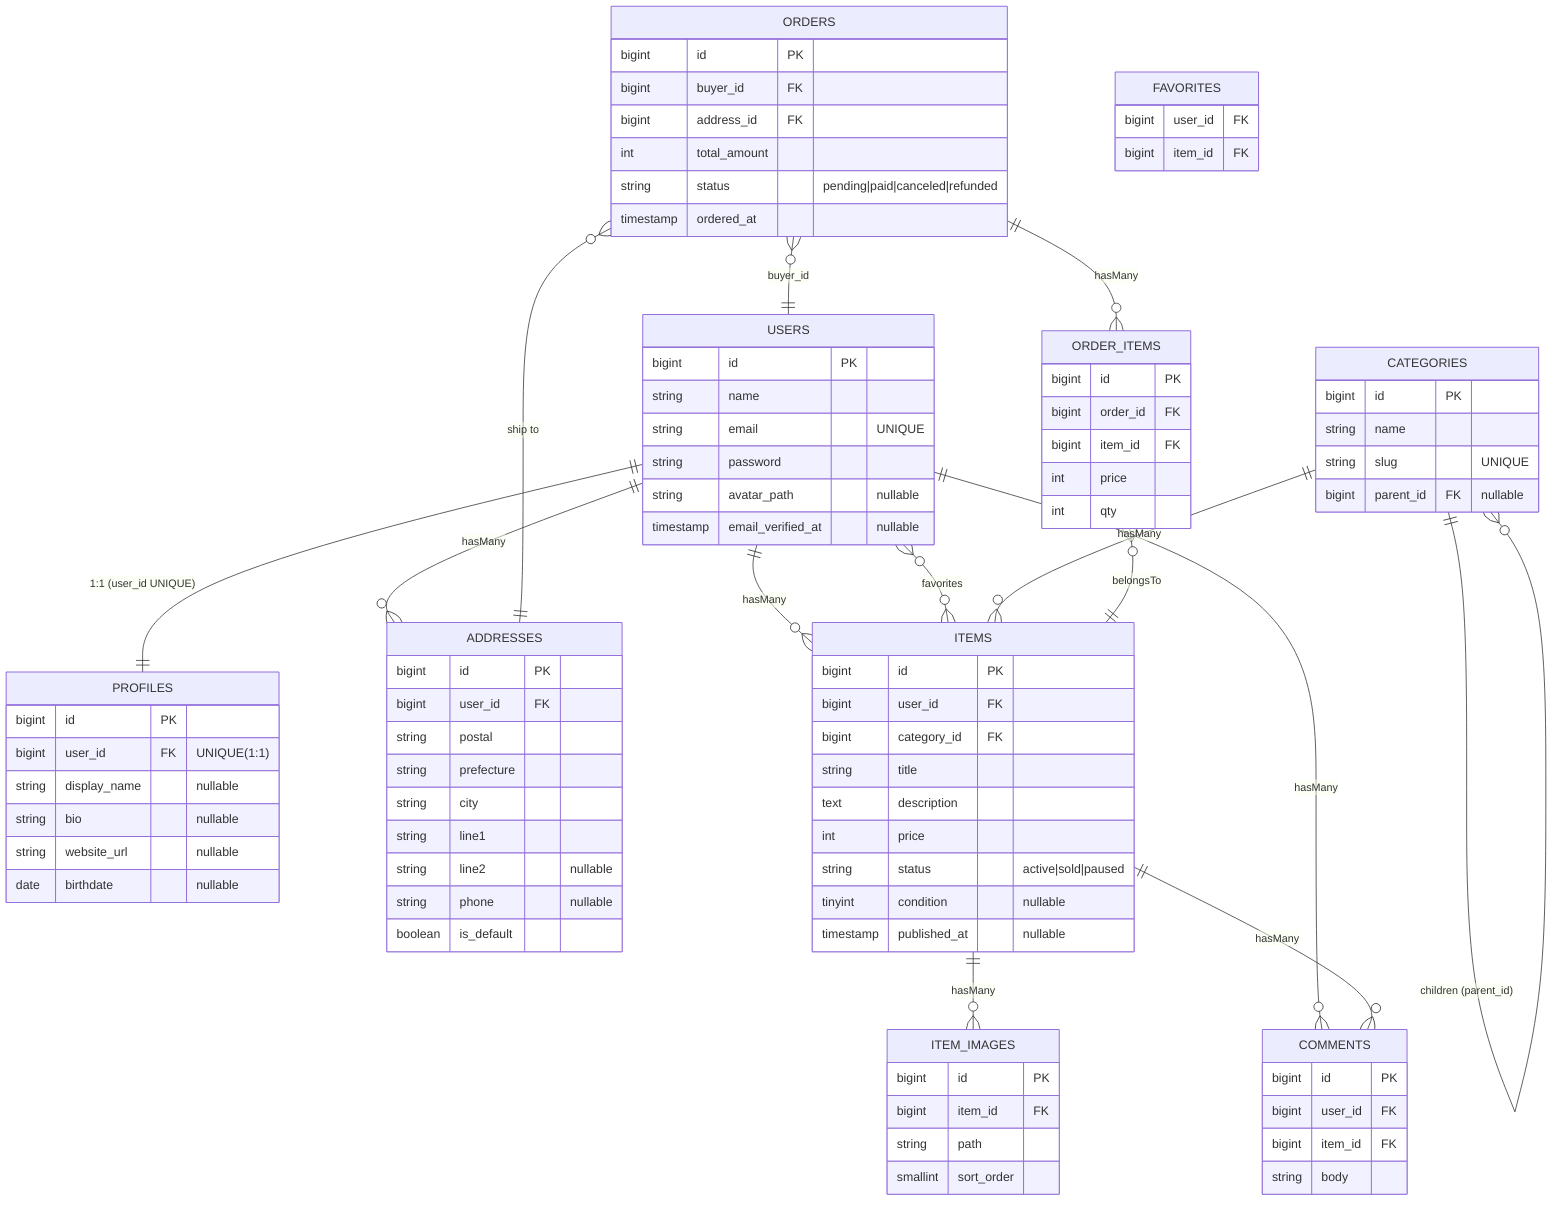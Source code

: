 erDiagram
  USERS ||--|| PROFILES : "1:1 (user_id UNIQUE)"
  USERS ||--o{ ADDRESSES : hasMany
  USERS ||--o{ ITEMS : hasMany
  USERS ||--o{ COMMENTS : hasMany
  USERS }o--o{ ITEMS : "favorites"

  ITEMS ||--o{ ITEM_IMAGES : hasMany
  ITEMS ||--o{ COMMENTS : hasMany
  CATEGORIES ||--o{ ITEMS : hasMany
  CATEGORIES ||--o{ CATEGORIES : "children (parent_id)"

  ORDERS }o--|| USERS : "buyer_id"
  ORDERS }o--|| ADDRESSES : "ship to"
  ORDERS ||--o{ ORDER_ITEMS : hasMany
  ORDER_ITEMS }o--|| ITEMS : belongsTo

  USERS {
    bigint   id PK
    string   name
    string   email        "UNIQUE"
    string   password
    string   avatar_path  "nullable"
    timestamp email_verified_at "nullable"
  }

  PROFILES {
    bigint id PK
    bigint user_id FK  "UNIQUE(1:1)"
    string display_name "nullable"
    string bio          "nullable"
    string website_url  "nullable"
    date   birthdate    "nullable"
  }

  CATEGORIES {
    bigint id PK
    string name
    string slug "UNIQUE"
    bigint parent_id FK "nullable"
  }

  ITEMS {
    bigint id PK
    bigint user_id FK
    bigint category_id FK
    string title
    text   description
    int    price
    string status        "active|sold|paused"
    tinyint condition    "nullable"
    timestamp published_at "nullable"
  }

  ITEM_IMAGES {
    bigint id PK
    bigint item_id FK
    string path
    smallint sort_order
  }

  FAVORITES {
    bigint user_id FK
    bigint item_id FK
  }

  ORDERS {
    bigint id PK
    bigint buyer_id FK
    bigint address_id FK
    int    total_amount
    string status        "pending|paid|canceled|refunded"
    timestamp ordered_at
  }

  ORDER_ITEMS {
    bigint id PK
    bigint order_id FK
    bigint item_id FK
    int    price
    int    qty
  }

  ADDRESSES {
    bigint id PK
    bigint user_id FK
    string postal
    string prefecture
    string city
    string line1
    string line2  "nullable"
    string phone  "nullable"
    boolean is_default
  }

  COMMENTS {
    bigint id PK
    bigint user_id FK
    bigint item_id FK
    string body
  }